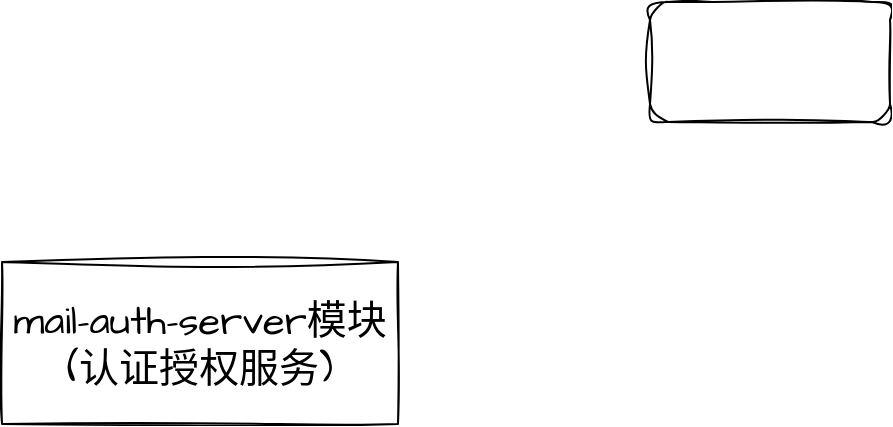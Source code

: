 <mxfile version="21.3.2" type="github">
  <diagram name="第 1 页" id="1cke0UZZ7F5wLN-n_vno">
    <mxGraphModel dx="905" dy="665" grid="0" gridSize="10" guides="1" tooltips="1" connect="1" arrows="1" fold="1" page="1" pageScale="1" pageWidth="1169" pageHeight="827" background="none" math="0" shadow="0">
      <root>
        <mxCell id="0" />
        <mxCell id="1" parent="0" />
        <mxCell id="gP6xODtSMkytILPj5pJs-4" value="&lt;div&gt;mail-auth-server模块&lt;/div&gt;&lt;div&gt;(认证授权服务)&lt;br&gt;&lt;/div&gt;" style="rounded=0;whiteSpace=wrap;html=1;sketch=1;hachureGap=4;jiggle=2;curveFitting=1;fontFamily=Architects Daughter;fontSource=https%3A%2F%2Ffonts.googleapis.com%2Fcss%3Ffamily%3DArchitects%2BDaughter;fontSize=20;" vertex="1" parent="1">
          <mxGeometry x="23" y="244" width="198" height="81" as="geometry" />
        </mxCell>
        <mxCell id="gP6xODtSMkytILPj5pJs-7" value="" style="rounded=1;whiteSpace=wrap;html=1;sketch=1;hachureGap=4;jiggle=2;curveFitting=1;fontFamily=Architects Daughter;fontSource=https%3A%2F%2Ffonts.googleapis.com%2Fcss%3Ffamily%3DArchitects%2BDaughter;fontSize=20;" vertex="1" parent="1">
          <mxGeometry x="347" y="114" width="120" height="60" as="geometry" />
        </mxCell>
      </root>
    </mxGraphModel>
  </diagram>
</mxfile>
